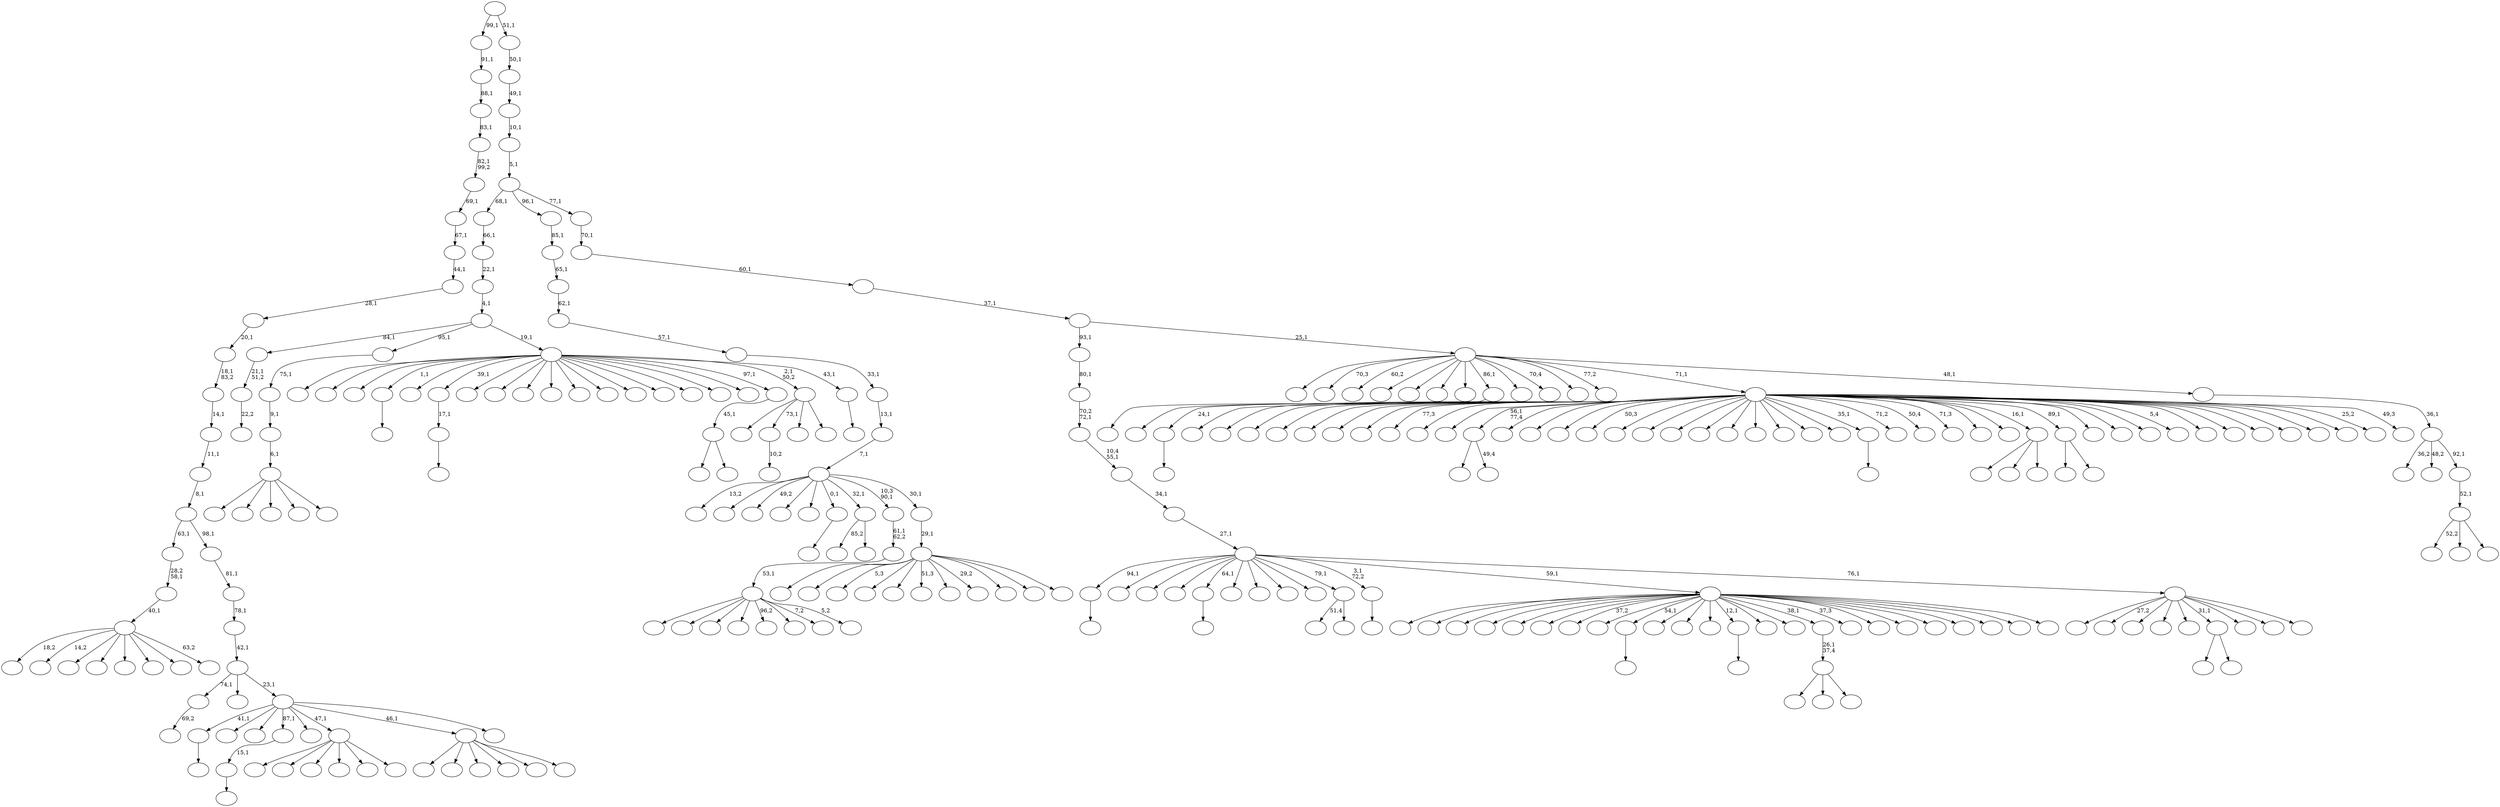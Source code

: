 digraph T {
	300 [label=""]
	299 [label=""]
	298 [label=""]
	297 [label=""]
	296 [label=""]
	295 [label=""]
	294 [label=""]
	293 [label=""]
	292 [label=""]
	291 [label=""]
	290 [label=""]
	289 [label=""]
	288 [label=""]
	287 [label=""]
	286 [label=""]
	285 [label=""]
	284 [label=""]
	283 [label=""]
	282 [label=""]
	281 [label=""]
	280 [label=""]
	279 [label=""]
	278 [label=""]
	277 [label=""]
	276 [label=""]
	275 [label=""]
	274 [label=""]
	273 [label=""]
	272 [label=""]
	271 [label=""]
	270 [label=""]
	269 [label=""]
	268 [label=""]
	267 [label=""]
	266 [label=""]
	265 [label=""]
	264 [label=""]
	263 [label=""]
	262 [label=""]
	261 [label=""]
	260 [label=""]
	259 [label=""]
	258 [label=""]
	257 [label=""]
	256 [label=""]
	255 [label=""]
	254 [label=""]
	253 [label=""]
	252 [label=""]
	251 [label=""]
	250 [label=""]
	249 [label=""]
	248 [label=""]
	247 [label=""]
	246 [label=""]
	245 [label=""]
	244 [label=""]
	243 [label=""]
	242 [label=""]
	241 [label=""]
	240 [label=""]
	239 [label=""]
	238 [label=""]
	237 [label=""]
	236 [label=""]
	235 [label=""]
	234 [label=""]
	233 [label=""]
	232 [label=""]
	231 [label=""]
	230 [label=""]
	229 [label=""]
	228 [label=""]
	227 [label=""]
	226 [label=""]
	225 [label=""]
	224 [label=""]
	223 [label=""]
	222 [label=""]
	221 [label=""]
	220 [label=""]
	219 [label=""]
	218 [label=""]
	217 [label=""]
	216 [label=""]
	215 [label=""]
	214 [label=""]
	213 [label=""]
	212 [label=""]
	211 [label=""]
	210 [label=""]
	209 [label=""]
	208 [label=""]
	207 [label=""]
	206 [label=""]
	205 [label=""]
	204 [label=""]
	203 [label=""]
	202 [label=""]
	201 [label=""]
	200 [label=""]
	199 [label=""]
	198 [label=""]
	197 [label=""]
	196 [label=""]
	195 [label=""]
	194 [label=""]
	193 [label=""]
	192 [label=""]
	191 [label=""]
	190 [label=""]
	189 [label=""]
	188 [label=""]
	187 [label=""]
	186 [label=""]
	185 [label=""]
	184 [label=""]
	183 [label=""]
	182 [label=""]
	181 [label=""]
	180 [label=""]
	179 [label=""]
	178 [label=""]
	177 [label=""]
	176 [label=""]
	175 [label=""]
	174 [label=""]
	173 [label=""]
	172 [label=""]
	171 [label=""]
	170 [label=""]
	169 [label=""]
	168 [label=""]
	167 [label=""]
	166 [label=""]
	165 [label=""]
	164 [label=""]
	163 [label=""]
	162 [label=""]
	161 [label=""]
	160 [label=""]
	159 [label=""]
	158 [label=""]
	157 [label=""]
	156 [label=""]
	155 [label=""]
	154 [label=""]
	153 [label=""]
	152 [label=""]
	151 [label=""]
	150 [label=""]
	149 [label=""]
	148 [label=""]
	147 [label=""]
	146 [label=""]
	145 [label=""]
	144 [label=""]
	143 [label=""]
	142 [label=""]
	141 [label=""]
	140 [label=""]
	139 [label=""]
	138 [label=""]
	137 [label=""]
	136 [label=""]
	135 [label=""]
	134 [label=""]
	133 [label=""]
	132 [label=""]
	131 [label=""]
	130 [label=""]
	129 [label=""]
	128 [label=""]
	127 [label=""]
	126 [label=""]
	125 [label=""]
	124 [label=""]
	123 [label=""]
	122 [label=""]
	121 [label=""]
	120 [label=""]
	119 [label=""]
	118 [label=""]
	117 [label=""]
	116 [label=""]
	115 [label=""]
	114 [label=""]
	113 [label=""]
	112 [label=""]
	111 [label=""]
	110 [label=""]
	109 [label=""]
	108 [label=""]
	107 [label=""]
	106 [label=""]
	105 [label=""]
	104 [label=""]
	103 [label=""]
	102 [label=""]
	101 [label=""]
	100 [label=""]
	99 [label=""]
	98 [label=""]
	97 [label=""]
	96 [label=""]
	95 [label=""]
	94 [label=""]
	93 [label=""]
	92 [label=""]
	91 [label=""]
	90 [label=""]
	89 [label=""]
	88 [label=""]
	87 [label=""]
	86 [label=""]
	85 [label=""]
	84 [label=""]
	83 [label=""]
	82 [label=""]
	81 [label=""]
	80 [label=""]
	79 [label=""]
	78 [label=""]
	77 [label=""]
	76 [label=""]
	75 [label=""]
	74 [label=""]
	73 [label=""]
	72 [label=""]
	71 [label=""]
	70 [label=""]
	69 [label=""]
	68 [label=""]
	67 [label=""]
	66 [label=""]
	65 [label=""]
	64 [label=""]
	63 [label=""]
	62 [label=""]
	61 [label=""]
	60 [label=""]
	59 [label=""]
	58 [label=""]
	57 [label=""]
	56 [label=""]
	55 [label=""]
	54 [label=""]
	53 [label=""]
	52 [label=""]
	51 [label=""]
	50 [label=""]
	49 [label=""]
	48 [label=""]
	47 [label=""]
	46 [label=""]
	45 [label=""]
	44 [label=""]
	43 [label=""]
	42 [label=""]
	41 [label=""]
	40 [label=""]
	39 [label=""]
	38 [label=""]
	37 [label=""]
	36 [label=""]
	35 [label=""]
	34 [label=""]
	33 [label=""]
	32 [label=""]
	31 [label=""]
	30 [label=""]
	29 [label=""]
	28 [label=""]
	27 [label=""]
	26 [label=""]
	25 [label=""]
	24 [label=""]
	23 [label=""]
	22 [label=""]
	21 [label=""]
	20 [label=""]
	19 [label=""]
	18 [label=""]
	17 [label=""]
	16 [label=""]
	15 [label=""]
	14 [label=""]
	13 [label=""]
	12 [label=""]
	11 [label=""]
	10 [label=""]
	9 [label=""]
	8 [label=""]
	7 [label=""]
	6 [label=""]
	5 [label=""]
	4 [label=""]
	3 [label=""]
	2 [label=""]
	1 [label=""]
	0 [label=""]
	293 -> 294 [label=""]
	287 -> 288 [label=""]
	261 -> 262 [label="22,2"]
	260 -> 261 [label="21,1\n51,2"]
	257 -> 258 [label=""]
	247 -> 248 [label=""]
	245 -> 246 [label=""]
	238 -> 239 [label=""]
	237 -> 238 [label="17,1"]
	224 -> 292 [label=""]
	224 -> 225 [label="49,4"]
	218 -> 219 [label="10,2"]
	197 -> 198 [label=""]
	187 -> 188 [label=""]
	186 -> 187 [label="15,1"]
	181 -> 182 [label="69,2"]
	169 -> 170 [label=""]
	163 -> 164 [label=""]
	154 -> 155 [label=""]
	149 -> 250 [label=""]
	149 -> 152 [label=""]
	149 -> 150 [label=""]
	148 -> 149 [label="26,1\n37,4"]
	141 -> 142 [label=""]
	124 -> 159 [label=""]
	124 -> 138 [label=""]
	124 -> 125 [label=""]
	122 -> 203 [label=""]
	122 -> 123 [label=""]
	116 -> 241 [label="51,4"]
	116 -> 117 [label=""]
	110 -> 259 [label=""]
	110 -> 209 [label=""]
	110 -> 178 [label=""]
	110 -> 145 [label=""]
	110 -> 140 [label=""]
	110 -> 111 [label=""]
	105 -> 266 [label=""]
	105 -> 242 [label=""]
	105 -> 189 [label=""]
	105 -> 132 [label=""]
	105 -> 106 [label=""]
	104 -> 105 [label="6,1"]
	103 -> 104 [label="9,1"]
	102 -> 103 [label="75,1"]
	99 -> 256 [label="85,2"]
	99 -> 100 [label=""]
	95 -> 296 [label=""]
	95 -> 254 [label=""]
	95 -> 252 [label=""]
	95 -> 222 [label=""]
	95 -> 192 [label="96,2"]
	95 -> 168 [label=""]
	95 -> 165 [label="7,2"]
	95 -> 96 [label="5,2"]
	94 -> 95 [label="53,1"]
	93 -> 94 [label="61,1\n62,2"]
	91 -> 160 [label=""]
	91 -> 92 [label=""]
	89 -> 291 [label=""]
	89 -> 271 [label=""]
	89 -> 194 [label=""]
	89 -> 139 [label=""]
	89 -> 136 [label=""]
	89 -> 90 [label=""]
	81 -> 283 [label="18,2"]
	81 -> 263 [label="14,2"]
	81 -> 223 [label=""]
	81 -> 208 [label=""]
	81 -> 171 [label=""]
	81 -> 147 [label=""]
	81 -> 128 [label=""]
	81 -> 82 [label="63,2"]
	80 -> 81 [label="40,1"]
	79 -> 80 [label="28,2\n58,1"]
	77 -> 78 [label=""]
	75 -> 253 [label=""]
	75 -> 76 [label=""]
	74 -> 75 [label="45,1"]
	71 -> 299 [label=""]
	71 -> 218 [label="73,1"]
	71 -> 84 [label=""]
	71 -> 72 [label=""]
	67 -> 300 [label=""]
	67 -> 297 [label=""]
	67 -> 284 [label=""]
	67 -> 281 [label=""]
	67 -> 279 [label=""]
	67 -> 276 [label=""]
	67 -> 229 [label="37,2"]
	67 -> 212 [label=""]
	67 -> 197 [label="54,1"]
	67 -> 185 [label=""]
	67 -> 173 [label=""]
	67 -> 172 [label=""]
	67 -> 169 [label="12,1"]
	67 -> 158 [label=""]
	67 -> 156 [label=""]
	67 -> 148 [label="38,1"]
	67 -> 146 [label="37,3"]
	67 -> 126 [label=""]
	67 -> 120 [label=""]
	67 -> 115 [label=""]
	67 -> 114 [label=""]
	67 -> 101 [label=""]
	67 -> 86 [label=""]
	67 -> 68 [label=""]
	64 -> 226 [label=""]
	64 -> 200 [label="27,2"]
	64 -> 199 [label=""]
	64 -> 137 [label=""]
	64 -> 134 [label=""]
	64 -> 91 [label="31,1"]
	64 -> 83 [label=""]
	64 -> 73 [label=""]
	64 -> 65 [label=""]
	63 -> 287 [label="94,1"]
	63 -> 286 [label=""]
	63 -> 280 [label=""]
	63 -> 277 [label=""]
	63 -> 245 [label="64,1"]
	63 -> 220 [label=""]
	63 -> 193 [label=""]
	63 -> 162 [label=""]
	63 -> 121 [label=""]
	63 -> 116 [label="79,1"]
	63 -> 77 [label="3,1\n72,2"]
	63 -> 67 [label="59,1"]
	63 -> 64 [label="76,1"]
	62 -> 63 [label="27,1"]
	61 -> 62 [label="34,1"]
	60 -> 61 [label="10,4\n55,1"]
	59 -> 60 [label="70,2\n72,1"]
	58 -> 59 [label="80,1"]
	56 -> 57 [label=""]
	55 -> 298 [label=""]
	55 -> 273 [label=""]
	55 -> 249 [label=""]
	55 -> 247 [label="1,1"]
	55 -> 243 [label=""]
	55 -> 237 [label="39,1"]
	55 -> 236 [label=""]
	55 -> 232 [label=""]
	55 -> 230 [label=""]
	55 -> 221 [label=""]
	55 -> 215 [label=""]
	55 -> 214 [label=""]
	55 -> 190 [label=""]
	55 -> 151 [label=""]
	55 -> 143 [label=""]
	55 -> 135 [label=""]
	55 -> 130 [label=""]
	55 -> 74 [label="97,1"]
	55 -> 71 [label="2,1\n50,2"]
	55 -> 56 [label="43,1"]
	54 -> 260 [label="84,1"]
	54 -> 102 [label="95,1"]
	54 -> 55 [label="19,1"]
	53 -> 54 [label="4,1"]
	52 -> 53 [label="22,1"]
	51 -> 52 [label="66,1"]
	48 -> 285 [label=""]
	48 -> 275 [label=""]
	48 -> 244 [label="5,3"]
	48 -> 240 [label=""]
	48 -> 196 [label=""]
	48 -> 184 [label="51,3"]
	48 -> 177 [label=""]
	48 -> 144 [label="29,2"]
	48 -> 87 [label=""]
	48 -> 50 [label=""]
	48 -> 49 [label=""]
	47 -> 48 [label="29,1"]
	46 -> 267 [label="13,2"]
	46 -> 235 [label=""]
	46 -> 231 [label="49,2"]
	46 -> 227 [label=""]
	46 -> 211 [label=""]
	46 -> 141 [label="0,1"]
	46 -> 99 [label="32,1"]
	46 -> 93 [label="10,3\n90,1"]
	46 -> 47 [label="30,1"]
	45 -> 46 [label="7,1"]
	44 -> 45 [label="13,1"]
	43 -> 44 [label="33,1"]
	42 -> 43 [label="57,1"]
	41 -> 42 [label="62,1"]
	40 -> 41 [label="65,1"]
	39 -> 40 [label="85,1"]
	36 -> 257 [label="41,1"]
	36 -> 206 [label=""]
	36 -> 195 [label=""]
	36 -> 186 [label="87,1"]
	36 -> 180 [label=""]
	36 -> 110 [label="47,1"]
	36 -> 89 [label="46,1"]
	36 -> 37 [label=""]
	35 -> 181 [label="74,1"]
	35 -> 119 [label=""]
	35 -> 36 [label="23,1"]
	34 -> 35 [label="42,1"]
	33 -> 34 [label="78,1"]
	32 -> 33 [label="81,1"]
	31 -> 79 [label="63,1"]
	31 -> 32 [label="98,1"]
	30 -> 31 [label="8,1"]
	29 -> 30 [label="11,1"]
	28 -> 29 [label="14,1"]
	27 -> 28 [label="18,1\n83,2"]
	26 -> 27 [label="20,1"]
	25 -> 26 [label="28,1"]
	24 -> 25 [label="44,1"]
	23 -> 24 [label="67,1"]
	22 -> 23 [label="69,1"]
	21 -> 22 [label="82,1\n99,2"]
	20 -> 21 [label="83,1"]
	19 -> 20 [label="88,1"]
	18 -> 19 [label="91,1"]
	16 -> 295 [label=""]
	16 -> 293 [label="24,1"]
	16 -> 289 [label=""]
	16 -> 282 [label=""]
	16 -> 278 [label=""]
	16 -> 268 [label=""]
	16 -> 265 [label=""]
	16 -> 264 [label=""]
	16 -> 255 [label=""]
	16 -> 234 [label="77,3"]
	16 -> 233 [label=""]
	16 -> 228 [label=""]
	16 -> 224 [label="56,1\n77,4"]
	16 -> 217 [label=""]
	16 -> 216 [label=""]
	16 -> 213 [label=""]
	16 -> 210 [label="50,3"]
	16 -> 207 [label=""]
	16 -> 205 [label=""]
	16 -> 204 [label=""]
	16 -> 202 [label=""]
	16 -> 191 [label=""]
	16 -> 179 [label=""]
	16 -> 176 [label=""]
	16 -> 167 [label=""]
	16 -> 166 [label=""]
	16 -> 163 [label="35,1"]
	16 -> 161 [label="71,2"]
	16 -> 157 [label="50,4"]
	16 -> 133 [label="71,3"]
	16 -> 131 [label=""]
	16 -> 129 [label=""]
	16 -> 124 [label="16,1"]
	16 -> 122 [label="89,1"]
	16 -> 118 [label=""]
	16 -> 113 [label=""]
	16 -> 112 [label=""]
	16 -> 108 [label="5,4"]
	16 -> 107 [label=""]
	16 -> 98 [label=""]
	16 -> 97 [label=""]
	16 -> 85 [label=""]
	16 -> 70 [label=""]
	16 -> 69 [label=""]
	16 -> 38 [label="25,2"]
	16 -> 17 [label="49,3"]
	14 -> 290 [label="52,2"]
	14 -> 153 [label=""]
	14 -> 15 [label=""]
	13 -> 14 [label="52,1"]
	12 -> 269 [label="36,2"]
	12 -> 175 [label="48,2"]
	12 -> 13 [label="92,1"]
	11 -> 12 [label="36,1"]
	10 -> 274 [label=""]
	10 -> 272 [label="70,3"]
	10 -> 270 [label="60,2"]
	10 -> 251 [label=""]
	10 -> 201 [label=""]
	10 -> 183 [label=""]
	10 -> 174 [label=""]
	10 -> 154 [label="86,1"]
	10 -> 127 [label=""]
	10 -> 109 [label="70,4"]
	10 -> 88 [label=""]
	10 -> 66 [label="77,2"]
	10 -> 16 [label="71,1"]
	10 -> 11 [label="48,1"]
	9 -> 58 [label="93,1"]
	9 -> 10 [label="25,1"]
	8 -> 9 [label="37,1"]
	7 -> 8 [label="60,1"]
	6 -> 7 [label="70,1"]
	5 -> 51 [label="68,1"]
	5 -> 39 [label="96,1"]
	5 -> 6 [label="77,1"]
	4 -> 5 [label="5,1"]
	3 -> 4 [label="10,1"]
	2 -> 3 [label="49,1"]
	1 -> 2 [label="50,1"]
	0 -> 18 [label="99,1"]
	0 -> 1 [label="51,1"]
}
